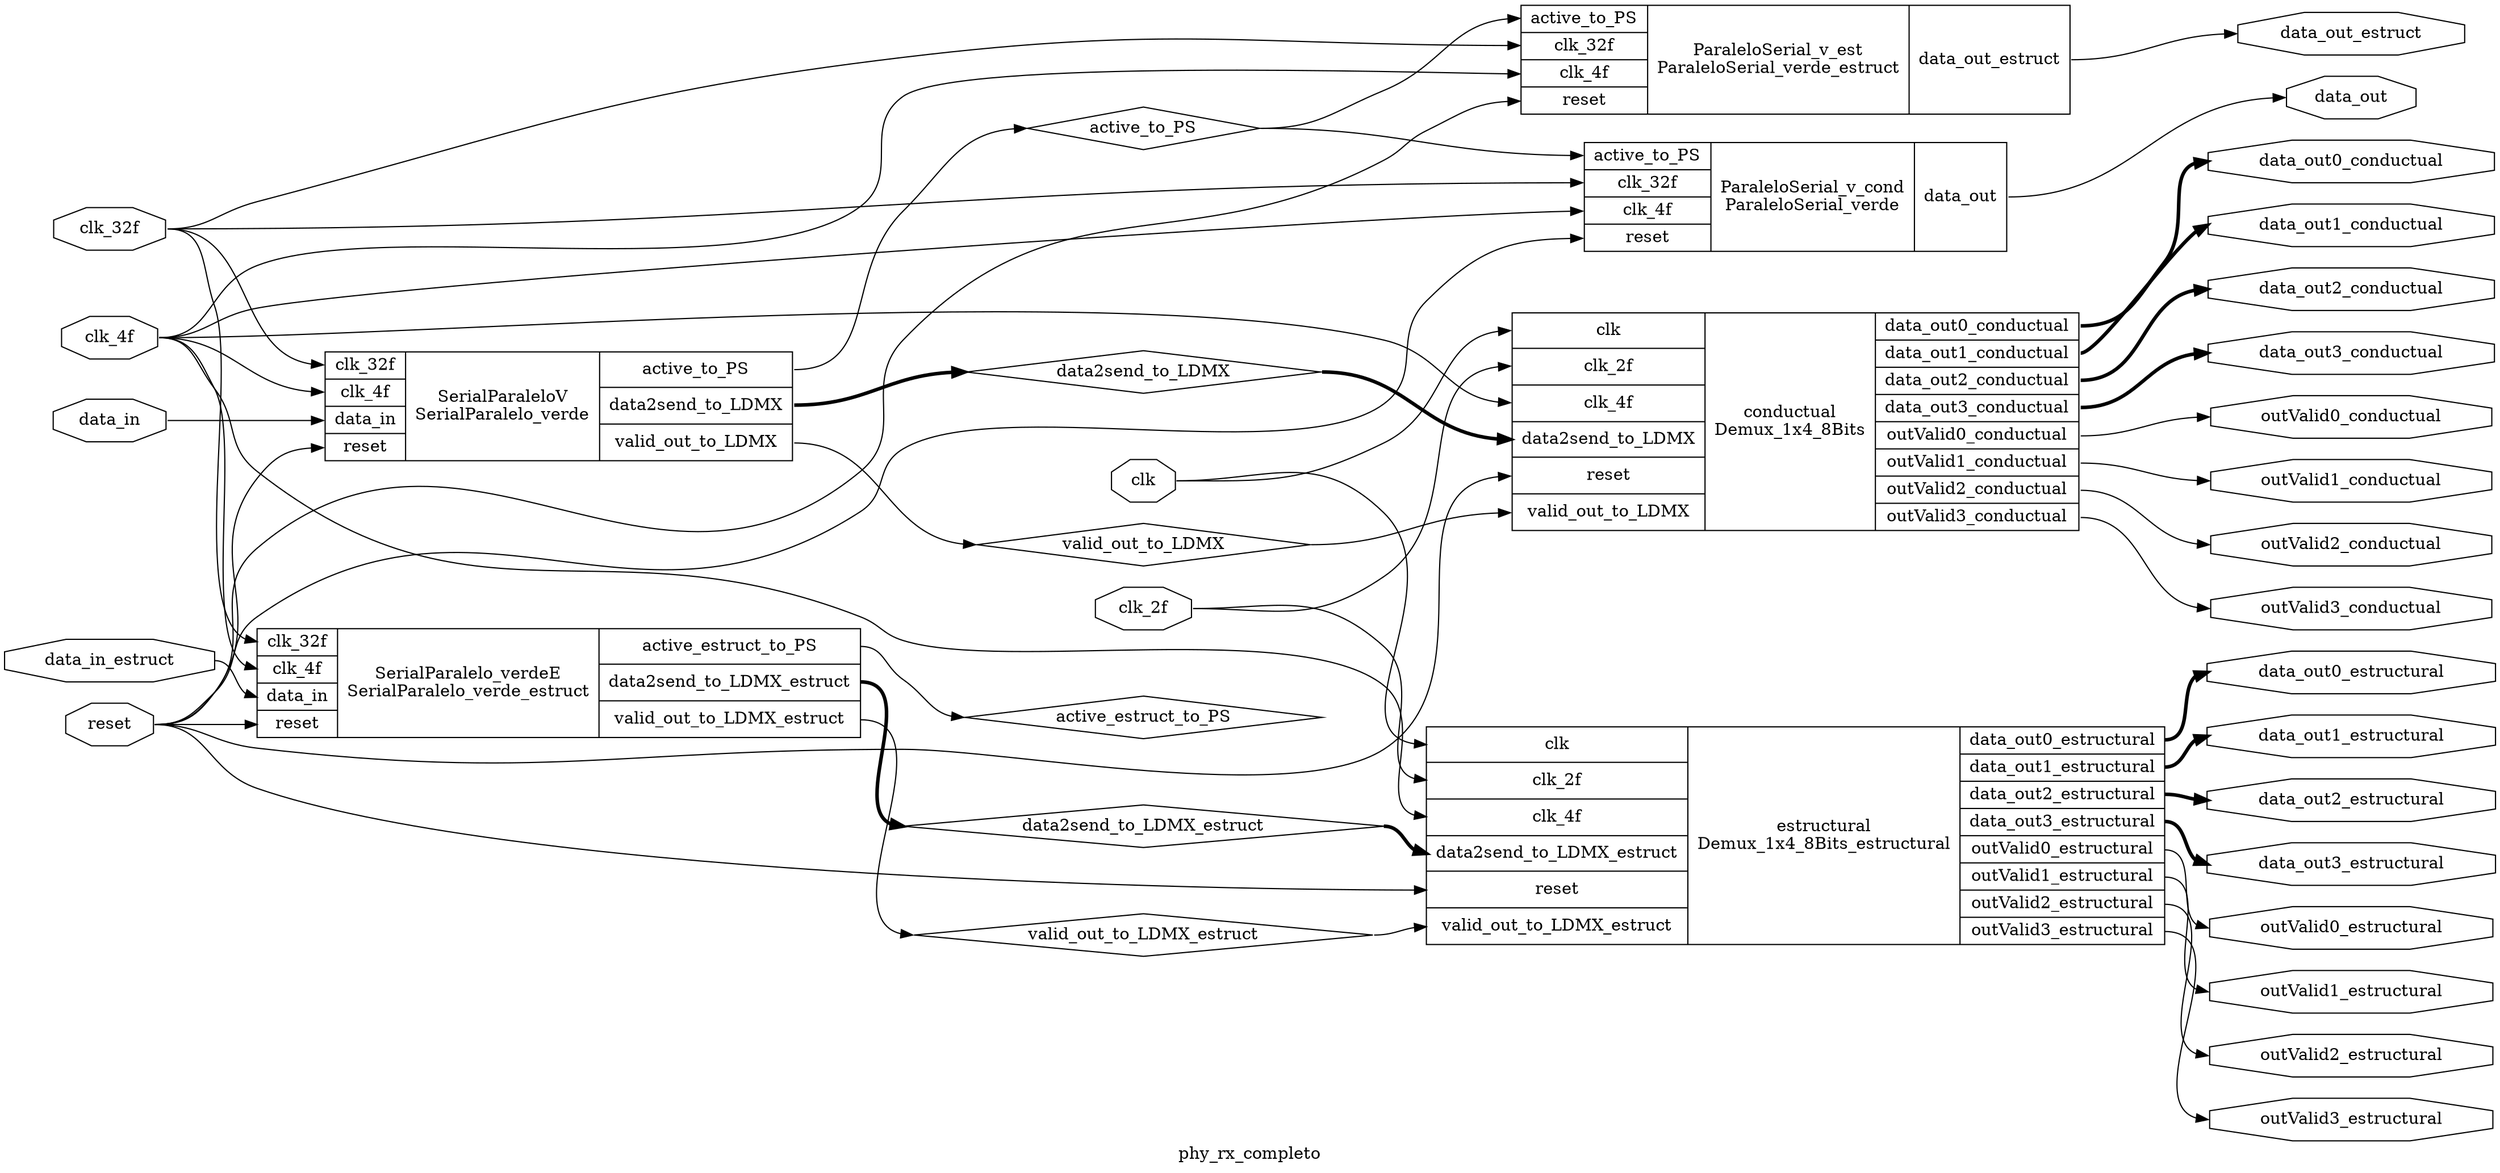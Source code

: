 digraph "phy_rx_completo" {
label="phy_rx_completo";
rankdir="LR";
remincross=true;
n1 [ shape=diamond, label="active_estruct_to_PS", color="black", fontcolor="black" ];
n2 [ shape=diamond, label="active_to_PS", color="black", fontcolor="black" ];
n3 [ shape=octagon, label="clk", color="black", fontcolor="black" ];
n4 [ shape=octagon, label="clk_2f", color="black", fontcolor="black" ];
n5 [ shape=octagon, label="clk_32f", color="black", fontcolor="black" ];
n6 [ shape=octagon, label="clk_4f", color="black", fontcolor="black" ];
n7 [ shape=diamond, label="data2send_to_LDMX", color="black", fontcolor="black" ];
n8 [ shape=diamond, label="data2send_to_LDMX_estruct", color="black", fontcolor="black" ];
n9 [ shape=octagon, label="data_in", color="black", fontcolor="black" ];
n10 [ shape=octagon, label="data_in_estruct", color="black", fontcolor="black" ];
n11 [ shape=octagon, label="data_out", color="black", fontcolor="black" ];
n12 [ shape=octagon, label="data_out0_conductual", color="black", fontcolor="black" ];
n13 [ shape=octagon, label="data_out0_estructural", color="black", fontcolor="black" ];
n14 [ shape=octagon, label="data_out1_conductual", color="black", fontcolor="black" ];
n15 [ shape=octagon, label="data_out1_estructural", color="black", fontcolor="black" ];
n16 [ shape=octagon, label="data_out2_conductual", color="black", fontcolor="black" ];
n17 [ shape=octagon, label="data_out2_estructural", color="black", fontcolor="black" ];
n18 [ shape=octagon, label="data_out3_conductual", color="black", fontcolor="black" ];
n19 [ shape=octagon, label="data_out3_estructural", color="black", fontcolor="black" ];
n20 [ shape=octagon, label="data_out_estruct", color="black", fontcolor="black" ];
n21 [ shape=octagon, label="outValid0_conductual", color="black", fontcolor="black" ];
n22 [ shape=octagon, label="outValid0_estructural", color="black", fontcolor="black" ];
n23 [ shape=octagon, label="outValid1_conductual", color="black", fontcolor="black" ];
n24 [ shape=octagon, label="outValid1_estructural", color="black", fontcolor="black" ];
n25 [ shape=octagon, label="outValid2_conductual", color="black", fontcolor="black" ];
n26 [ shape=octagon, label="outValid2_estructural", color="black", fontcolor="black" ];
n27 [ shape=octagon, label="outValid3_conductual", color="black", fontcolor="black" ];
n28 [ shape=octagon, label="outValid3_estructural", color="black", fontcolor="black" ];
n29 [ shape=octagon, label="reset", color="black", fontcolor="black" ];
n30 [ shape=diamond, label="valid_out_to_LDMX", color="black", fontcolor="black" ];
n31 [ shape=diamond, label="valid_out_to_LDMX_estruct", color="black", fontcolor="black" ];
c32 [ shape=record, label="{{<p2> active_to_PS|<p5> clk_32f|<p6> clk_4f|<p29> reset}|ParaleloSerial_v_cond\nParaleloSerial_verde|{<p11> data_out}}" ];
c33 [ shape=record, label="{{<p2> active_to_PS|<p5> clk_32f|<p6> clk_4f|<p29> reset}|ParaleloSerial_v_est\nParaleloSerial_verde_estruct|{<p20> data_out_estruct}}" ];
c34 [ shape=record, label="{{<p5> clk_32f|<p6> clk_4f|<p9> data_in|<p29> reset}|SerialParaleloV\nSerialParalelo_verde|{<p2> active_to_PS|<p7> data2send_to_LDMX|<p30> valid_out_to_LDMX}}" ];
c35 [ shape=record, label="{{<p5> clk_32f|<p6> clk_4f|<p9> data_in|<p29> reset}|SerialParalelo_verdeE\nSerialParalelo_verde_estruct|{<p1> active_estruct_to_PS|<p8> data2send_to_LDMX_estruct|<p31> valid_out_to_LDMX_estruct}}" ];
c36 [ shape=record, label="{{<p3> clk|<p4> clk_2f|<p6> clk_4f|<p7> data2send_to_LDMX|<p29> reset|<p30> valid_out_to_LDMX}|conductual\nDemux_1x4_8Bits|{<p12> data_out0_conductual|<p14> data_out1_conductual|<p16> data_out2_conductual|<p18> data_out3_conductual|<p21> outValid0_conductual|<p23> outValid1_conductual|<p25> outValid2_conductual|<p27> outValid3_conductual}}" ];
c37 [ shape=record, label="{{<p3> clk|<p4> clk_2f|<p6> clk_4f|<p8> data2send_to_LDMX_estruct|<p29> reset|<p31> valid_out_to_LDMX_estruct}|estructural\nDemux_1x4_8Bits_estructural|{<p13> data_out0_estructural|<p15> data_out1_estructural|<p17> data_out2_estructural|<p19> data_out3_estructural|<p22> outValid0_estructural|<p24> outValid1_estructural|<p26> outValid2_estructural|<p28> outValid3_estructural}}" ];
c35:p1:e -> n1:w [color="black", label=""];
n10:e -> c35:p9:w [color="black", label=""];
c32:p11:e -> n11:w [color="black", label=""];
c36:p12:e -> n12:w [color="black", style="setlinewidth(3)", label=""];
c37:p13:e -> n13:w [color="black", style="setlinewidth(3)", label=""];
c36:p14:e -> n14:w [color="black", style="setlinewidth(3)", label=""];
c37:p15:e -> n15:w [color="black", style="setlinewidth(3)", label=""];
c36:p16:e -> n16:w [color="black", style="setlinewidth(3)", label=""];
c37:p17:e -> n17:w [color="black", style="setlinewidth(3)", label=""];
c36:p18:e -> n18:w [color="black", style="setlinewidth(3)", label=""];
c37:p19:e -> n19:w [color="black", style="setlinewidth(3)", label=""];
c34:p2:e -> n2:w [color="black", label=""];
n2:e -> c32:p2:w [color="black", label=""];
n2:e -> c33:p2:w [color="black", label=""];
c33:p20:e -> n20:w [color="black", label=""];
c36:p21:e -> n21:w [color="black", label=""];
c37:p22:e -> n22:w [color="black", label=""];
c36:p23:e -> n23:w [color="black", label=""];
c37:p24:e -> n24:w [color="black", label=""];
c36:p25:e -> n25:w [color="black", label=""];
c37:p26:e -> n26:w [color="black", label=""];
c36:p27:e -> n27:w [color="black", label=""];
c37:p28:e -> n28:w [color="black", label=""];
n29:e -> c32:p29:w [color="black", label=""];
n29:e -> c33:p29:w [color="black", label=""];
n29:e -> c34:p29:w [color="black", label=""];
n29:e -> c35:p29:w [color="black", label=""];
n29:e -> c36:p29:w [color="black", label=""];
n29:e -> c37:p29:w [color="black", label=""];
n3:e -> c36:p3:w [color="black", label=""];
n3:e -> c37:p3:w [color="black", label=""];
c34:p30:e -> n30:w [color="black", label=""];
n30:e -> c36:p30:w [color="black", label=""];
c35:p31:e -> n31:w [color="black", label=""];
n31:e -> c37:p31:w [color="black", label=""];
n4:e -> c36:p4:w [color="black", label=""];
n4:e -> c37:p4:w [color="black", label=""];
n5:e -> c32:p5:w [color="black", label=""];
n5:e -> c33:p5:w [color="black", label=""];
n5:e -> c34:p5:w [color="black", label=""];
n5:e -> c35:p5:w [color="black", label=""];
n6:e -> c32:p6:w [color="black", label=""];
n6:e -> c33:p6:w [color="black", label=""];
n6:e -> c34:p6:w [color="black", label=""];
n6:e -> c35:p6:w [color="black", label=""];
n6:e -> c36:p6:w [color="black", label=""];
n6:e -> c37:p6:w [color="black", label=""];
c34:p7:e -> n7:w [color="black", style="setlinewidth(3)", label=""];
n7:e -> c36:p7:w [color="black", style="setlinewidth(3)", label=""];
c35:p8:e -> n8:w [color="black", style="setlinewidth(3)", label=""];
n8:e -> c37:p8:w [color="black", style="setlinewidth(3)", label=""];
n9:e -> c34:p9:w [color="black", label=""];
}
